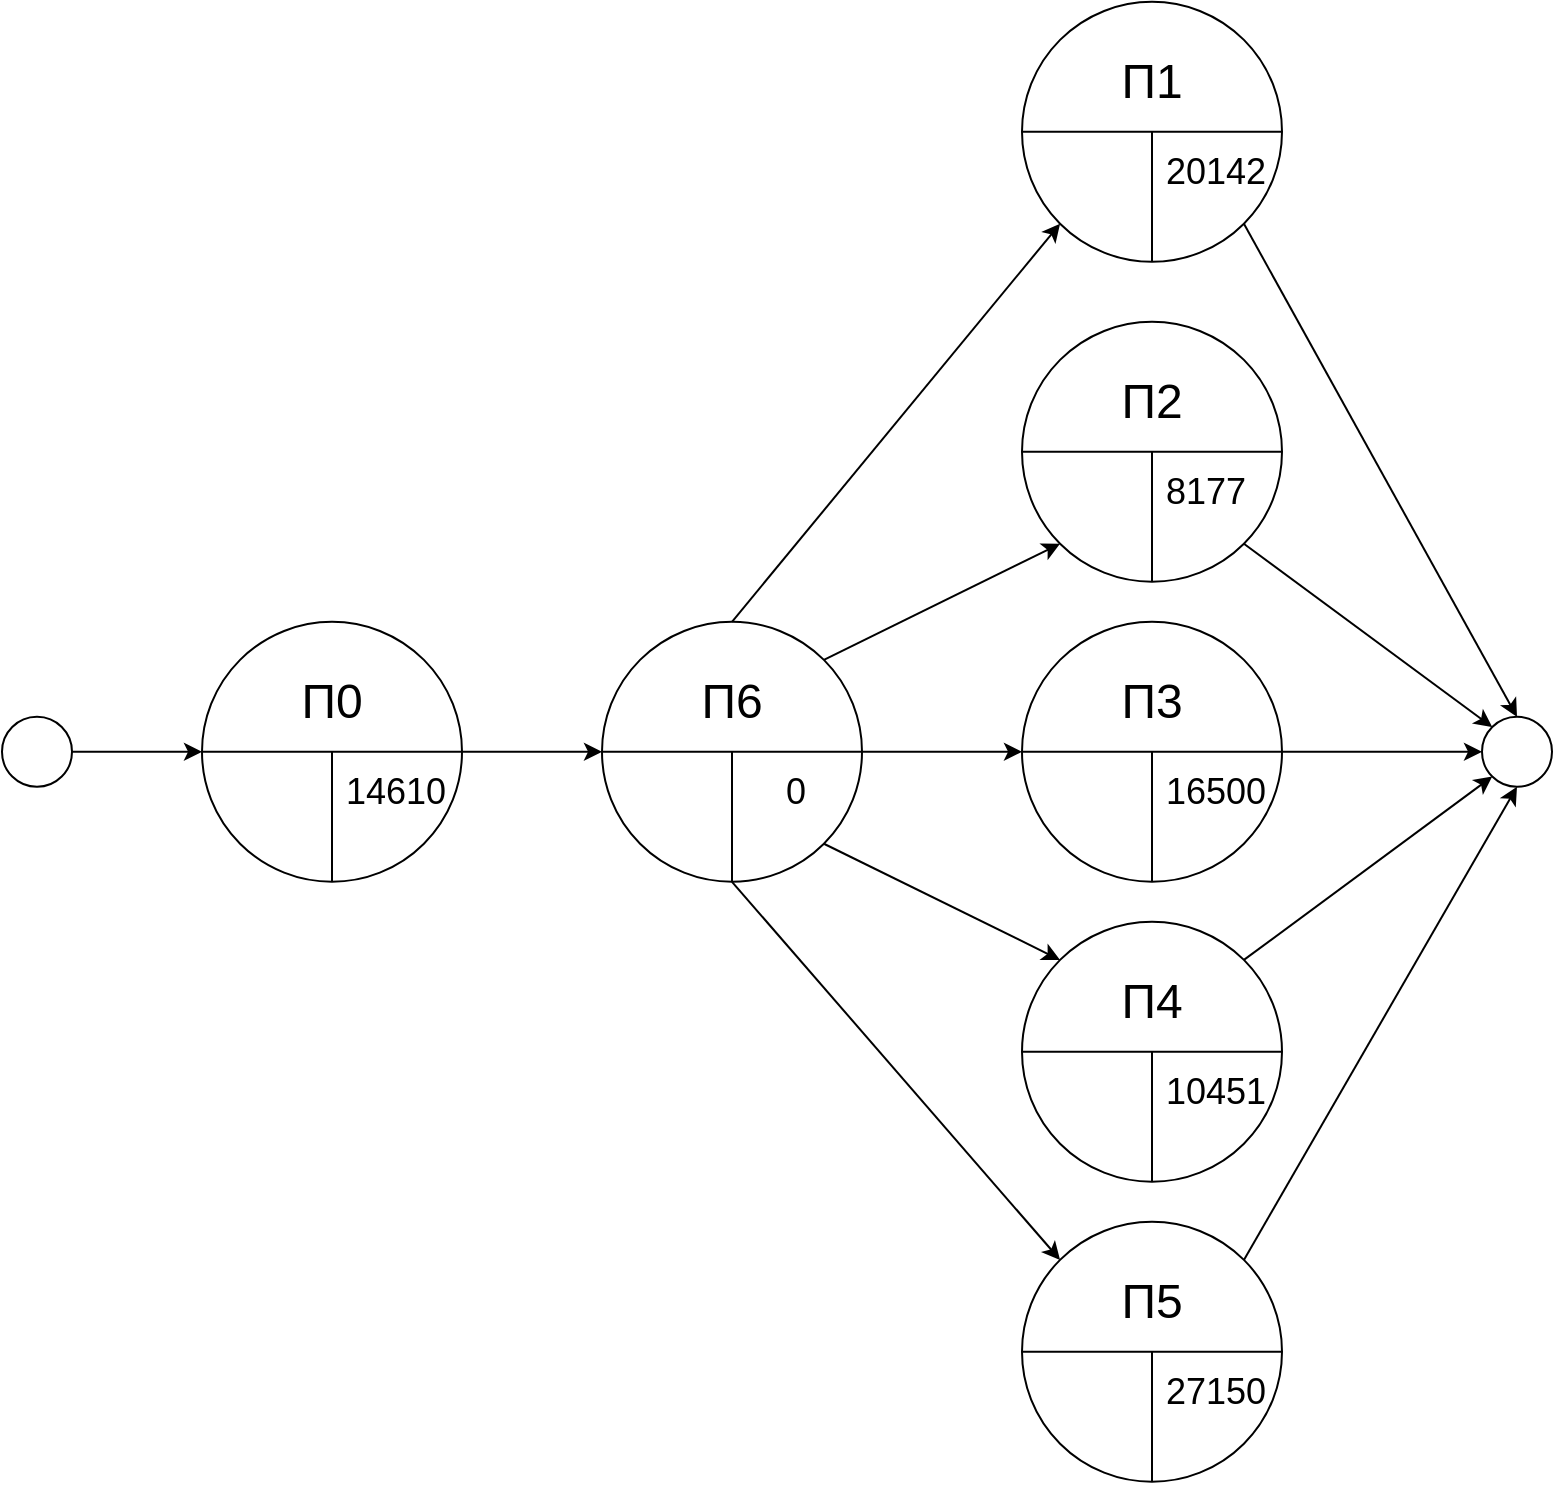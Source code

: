 <mxfile version="22.0.8" type="device">
  <diagram name="Страница — 1" id="oxzbA5n8rJRtIyU1qTe0">
    <mxGraphModel dx="1393" dy="797" grid="1" gridSize="10" guides="1" tooltips="1" connect="1" arrows="1" fold="1" page="1" pageScale="1" pageWidth="1169" pageHeight="1654" math="0" shadow="0">
      <root>
        <mxCell id="0" />
        <mxCell id="1" parent="0" />
        <mxCell id="yWR68f0oTmP50vO-MbFv-1" value="" style="ellipse;whiteSpace=wrap;html=1;aspect=fixed;" vertex="1" parent="1">
          <mxGeometry x="280" y="629.91" width="130" height="130" as="geometry" />
        </mxCell>
        <mxCell id="yWR68f0oTmP50vO-MbFv-2" value="" style="endArrow=none;html=1;rounded=0;exitX=0;exitY=0.5;exitDx=0;exitDy=0;entryX=1;entryY=0.5;entryDx=0;entryDy=0;" edge="1" parent="1" source="yWR68f0oTmP50vO-MbFv-1" target="yWR68f0oTmP50vO-MbFv-1">
          <mxGeometry width="50" height="50" relative="1" as="geometry">
            <mxPoint x="370" y="739.91" as="sourcePoint" />
            <mxPoint x="420" y="689.91" as="targetPoint" />
          </mxGeometry>
        </mxCell>
        <mxCell id="yWR68f0oTmP50vO-MbFv-3" value="" style="endArrow=none;html=1;rounded=0;exitX=0.5;exitY=1;exitDx=0;exitDy=0;" edge="1" parent="1" source="yWR68f0oTmP50vO-MbFv-1">
          <mxGeometry width="50" height="50" relative="1" as="geometry">
            <mxPoint x="370" y="739.91" as="sourcePoint" />
            <mxPoint x="345" y="694.91" as="targetPoint" />
          </mxGeometry>
        </mxCell>
        <mxCell id="yWR68f0oTmP50vO-MbFv-4" value="&lt;span style=&quot;font-size: 24px;&quot;&gt;П0&lt;/span&gt;" style="text;html=1;strokeColor=none;fillColor=none;align=center;verticalAlign=middle;whiteSpace=wrap;rounded=0;" vertex="1" parent="1">
          <mxGeometry x="300" y="649.91" width="90" height="40" as="geometry" />
        </mxCell>
        <mxCell id="yWR68f0oTmP50vO-MbFv-6" value="" style="ellipse;whiteSpace=wrap;html=1;aspect=fixed;" vertex="1" parent="1">
          <mxGeometry x="480" y="629.91" width="130" height="130" as="geometry" />
        </mxCell>
        <mxCell id="yWR68f0oTmP50vO-MbFv-7" value="" style="endArrow=none;html=1;rounded=0;exitX=0;exitY=0.5;exitDx=0;exitDy=0;entryX=1;entryY=0.5;entryDx=0;entryDy=0;" edge="1" parent="1" source="yWR68f0oTmP50vO-MbFv-6" target="yWR68f0oTmP50vO-MbFv-6">
          <mxGeometry width="50" height="50" relative="1" as="geometry">
            <mxPoint x="570" y="739.91" as="sourcePoint" />
            <mxPoint x="620" y="689.91" as="targetPoint" />
          </mxGeometry>
        </mxCell>
        <mxCell id="yWR68f0oTmP50vO-MbFv-8" value="" style="endArrow=none;html=1;rounded=0;exitX=0.5;exitY=1;exitDx=0;exitDy=0;" edge="1" parent="1" source="yWR68f0oTmP50vO-MbFv-6">
          <mxGeometry width="50" height="50" relative="1" as="geometry">
            <mxPoint x="570" y="739.91" as="sourcePoint" />
            <mxPoint x="545" y="694.91" as="targetPoint" />
          </mxGeometry>
        </mxCell>
        <mxCell id="yWR68f0oTmP50vO-MbFv-9" value="&lt;span style=&quot;font-size: 24px;&quot;&gt;П6&lt;/span&gt;" style="text;html=1;strokeColor=none;fillColor=none;align=center;verticalAlign=middle;whiteSpace=wrap;rounded=0;" vertex="1" parent="1">
          <mxGeometry x="500" y="649.91" width="90" height="40" as="geometry" />
        </mxCell>
        <mxCell id="yWR68f0oTmP50vO-MbFv-10" value="" style="endArrow=classic;html=1;rounded=0;exitX=1;exitY=0.5;exitDx=0;exitDy=0;entryX=0;entryY=0.5;entryDx=0;entryDy=0;" edge="1" parent="1" source="yWR68f0oTmP50vO-MbFv-1" target="yWR68f0oTmP50vO-MbFv-6">
          <mxGeometry width="50" height="50" relative="1" as="geometry">
            <mxPoint x="560" y="729.91" as="sourcePoint" />
            <mxPoint x="610" y="679.91" as="targetPoint" />
          </mxGeometry>
        </mxCell>
        <mxCell id="yWR68f0oTmP50vO-MbFv-11" value="" style="ellipse;whiteSpace=wrap;html=1;aspect=fixed;" vertex="1" parent="1">
          <mxGeometry x="180" y="677.41" width="35" height="35" as="geometry" />
        </mxCell>
        <mxCell id="yWR68f0oTmP50vO-MbFv-12" value="" style="endArrow=classic;html=1;rounded=0;exitX=1;exitY=0.5;exitDx=0;exitDy=0;entryX=0;entryY=0.5;entryDx=0;entryDy=0;" edge="1" parent="1" source="yWR68f0oTmP50vO-MbFv-11" target="yWR68f0oTmP50vO-MbFv-1">
          <mxGeometry width="50" height="50" relative="1" as="geometry">
            <mxPoint x="210" y="699.91" as="sourcePoint" />
            <mxPoint x="260" y="649.91" as="targetPoint" />
          </mxGeometry>
        </mxCell>
        <mxCell id="yWR68f0oTmP50vO-MbFv-13" value="" style="ellipse;whiteSpace=wrap;html=1;aspect=fixed;" vertex="1" parent="1">
          <mxGeometry x="690" y="629.91" width="130" height="130" as="geometry" />
        </mxCell>
        <mxCell id="yWR68f0oTmP50vO-MbFv-14" value="" style="endArrow=none;html=1;rounded=0;exitX=0;exitY=0.5;exitDx=0;exitDy=0;entryX=1;entryY=0.5;entryDx=0;entryDy=0;" edge="1" parent="1" source="yWR68f0oTmP50vO-MbFv-13" target="yWR68f0oTmP50vO-MbFv-13">
          <mxGeometry width="50" height="50" relative="1" as="geometry">
            <mxPoint x="780" y="739.91" as="sourcePoint" />
            <mxPoint x="830" y="689.91" as="targetPoint" />
          </mxGeometry>
        </mxCell>
        <mxCell id="yWR68f0oTmP50vO-MbFv-15" value="" style="endArrow=none;html=1;rounded=0;exitX=0.5;exitY=1;exitDx=0;exitDy=0;" edge="1" parent="1" source="yWR68f0oTmP50vO-MbFv-13">
          <mxGeometry width="50" height="50" relative="1" as="geometry">
            <mxPoint x="780" y="739.91" as="sourcePoint" />
            <mxPoint x="755" y="694.91" as="targetPoint" />
          </mxGeometry>
        </mxCell>
        <mxCell id="yWR68f0oTmP50vO-MbFv-16" value="&lt;span style=&quot;font-size: 24px;&quot;&gt;П3&lt;/span&gt;" style="text;html=1;strokeColor=none;fillColor=none;align=center;verticalAlign=middle;whiteSpace=wrap;rounded=0;" vertex="1" parent="1">
          <mxGeometry x="710" y="649.91" width="90" height="40" as="geometry" />
        </mxCell>
        <mxCell id="yWR68f0oTmP50vO-MbFv-17" value="" style="ellipse;whiteSpace=wrap;html=1;aspect=fixed;" vertex="1" parent="1">
          <mxGeometry x="690" y="479.91" width="130" height="130" as="geometry" />
        </mxCell>
        <mxCell id="yWR68f0oTmP50vO-MbFv-18" value="" style="endArrow=none;html=1;rounded=0;exitX=0;exitY=0.5;exitDx=0;exitDy=0;entryX=1;entryY=0.5;entryDx=0;entryDy=0;" edge="1" parent="1" source="yWR68f0oTmP50vO-MbFv-17" target="yWR68f0oTmP50vO-MbFv-17">
          <mxGeometry width="50" height="50" relative="1" as="geometry">
            <mxPoint x="780" y="589.91" as="sourcePoint" />
            <mxPoint x="830" y="539.91" as="targetPoint" />
          </mxGeometry>
        </mxCell>
        <mxCell id="yWR68f0oTmP50vO-MbFv-19" value="" style="endArrow=none;html=1;rounded=0;exitX=0.5;exitY=1;exitDx=0;exitDy=0;" edge="1" parent="1" source="yWR68f0oTmP50vO-MbFv-17">
          <mxGeometry width="50" height="50" relative="1" as="geometry">
            <mxPoint x="780" y="589.91" as="sourcePoint" />
            <mxPoint x="755" y="544.91" as="targetPoint" />
          </mxGeometry>
        </mxCell>
        <mxCell id="yWR68f0oTmP50vO-MbFv-20" value="&lt;span style=&quot;font-size: 24px;&quot;&gt;П2&lt;/span&gt;" style="text;html=1;strokeColor=none;fillColor=none;align=center;verticalAlign=middle;whiteSpace=wrap;rounded=0;" vertex="1" parent="1">
          <mxGeometry x="710" y="499.91" width="90" height="40" as="geometry" />
        </mxCell>
        <mxCell id="yWR68f0oTmP50vO-MbFv-21" value="" style="ellipse;whiteSpace=wrap;html=1;aspect=fixed;" vertex="1" parent="1">
          <mxGeometry x="690" y="319.91" width="130" height="130" as="geometry" />
        </mxCell>
        <mxCell id="yWR68f0oTmP50vO-MbFv-22" value="" style="endArrow=none;html=1;rounded=0;exitX=0;exitY=0.5;exitDx=0;exitDy=0;entryX=1;entryY=0.5;entryDx=0;entryDy=0;" edge="1" parent="1" source="yWR68f0oTmP50vO-MbFv-21" target="yWR68f0oTmP50vO-MbFv-21">
          <mxGeometry width="50" height="50" relative="1" as="geometry">
            <mxPoint x="780" y="429.91" as="sourcePoint" />
            <mxPoint x="830" y="379.91" as="targetPoint" />
          </mxGeometry>
        </mxCell>
        <mxCell id="yWR68f0oTmP50vO-MbFv-23" value="" style="endArrow=none;html=1;rounded=0;exitX=0.5;exitY=1;exitDx=0;exitDy=0;" edge="1" parent="1" source="yWR68f0oTmP50vO-MbFv-21">
          <mxGeometry width="50" height="50" relative="1" as="geometry">
            <mxPoint x="780" y="429.91" as="sourcePoint" />
            <mxPoint x="755" y="384.91" as="targetPoint" />
          </mxGeometry>
        </mxCell>
        <mxCell id="yWR68f0oTmP50vO-MbFv-24" value="&lt;span style=&quot;font-size: 24px;&quot;&gt;П1&lt;/span&gt;" style="text;html=1;strokeColor=none;fillColor=none;align=center;verticalAlign=middle;whiteSpace=wrap;rounded=0;" vertex="1" parent="1">
          <mxGeometry x="710" y="339.91" width="90" height="40" as="geometry" />
        </mxCell>
        <mxCell id="yWR68f0oTmP50vO-MbFv-25" value="" style="endArrow=classic;html=1;rounded=0;exitX=0.5;exitY=0;exitDx=0;exitDy=0;entryX=0;entryY=1;entryDx=0;entryDy=0;" edge="1" parent="1" source="yWR68f0oTmP50vO-MbFv-6" target="yWR68f0oTmP50vO-MbFv-21">
          <mxGeometry width="50" height="50" relative="1" as="geometry">
            <mxPoint x="630" y="529.91" as="sourcePoint" />
            <mxPoint x="680" y="479.91" as="targetPoint" />
          </mxGeometry>
        </mxCell>
        <mxCell id="yWR68f0oTmP50vO-MbFv-26" value="" style="endArrow=classic;html=1;rounded=0;exitX=1;exitY=0;exitDx=0;exitDy=0;entryX=0;entryY=1;entryDx=0;entryDy=0;" edge="1" parent="1" source="yWR68f0oTmP50vO-MbFv-6" target="yWR68f0oTmP50vO-MbFv-17">
          <mxGeometry width="50" height="50" relative="1" as="geometry">
            <mxPoint x="630" y="529.91" as="sourcePoint" />
            <mxPoint x="680" y="479.91" as="targetPoint" />
          </mxGeometry>
        </mxCell>
        <mxCell id="yWR68f0oTmP50vO-MbFv-27" value="" style="endArrow=classic;html=1;rounded=0;exitX=1;exitY=0.5;exitDx=0;exitDy=0;entryX=0;entryY=0.5;entryDx=0;entryDy=0;" edge="1" parent="1" source="yWR68f0oTmP50vO-MbFv-6" target="yWR68f0oTmP50vO-MbFv-13">
          <mxGeometry width="50" height="50" relative="1" as="geometry">
            <mxPoint x="630" y="739.91" as="sourcePoint" />
            <mxPoint x="680" y="689.91" as="targetPoint" />
          </mxGeometry>
        </mxCell>
        <mxCell id="yWR68f0oTmP50vO-MbFv-28" value="" style="ellipse;whiteSpace=wrap;html=1;aspect=fixed;" vertex="1" parent="1">
          <mxGeometry x="920" y="677.41" width="35" height="35" as="geometry" />
        </mxCell>
        <mxCell id="yWR68f0oTmP50vO-MbFv-29" value="" style="endArrow=classic;html=1;rounded=0;exitX=1;exitY=1;exitDx=0;exitDy=0;entryX=0;entryY=0;entryDx=0;entryDy=0;" edge="1" parent="1" source="yWR68f0oTmP50vO-MbFv-17" target="yWR68f0oTmP50vO-MbFv-28">
          <mxGeometry width="50" height="50" relative="1" as="geometry">
            <mxPoint x="670" y="569.91" as="sourcePoint" />
            <mxPoint x="720" y="519.91" as="targetPoint" />
          </mxGeometry>
        </mxCell>
        <mxCell id="yWR68f0oTmP50vO-MbFv-30" value="" style="endArrow=classic;html=1;rounded=0;exitX=1;exitY=1;exitDx=0;exitDy=0;entryX=0.5;entryY=0;entryDx=0;entryDy=0;" edge="1" parent="1" source="yWR68f0oTmP50vO-MbFv-21" target="yWR68f0oTmP50vO-MbFv-28">
          <mxGeometry width="50" height="50" relative="1" as="geometry">
            <mxPoint x="670" y="569.91" as="sourcePoint" />
            <mxPoint x="720" y="519.91" as="targetPoint" />
          </mxGeometry>
        </mxCell>
        <mxCell id="yWR68f0oTmP50vO-MbFv-31" value="" style="endArrow=classic;html=1;rounded=0;exitX=1;exitY=0.5;exitDx=0;exitDy=0;entryX=0;entryY=0.5;entryDx=0;entryDy=0;" edge="1" parent="1" source="yWR68f0oTmP50vO-MbFv-13" target="yWR68f0oTmP50vO-MbFv-28">
          <mxGeometry width="50" height="50" relative="1" as="geometry">
            <mxPoint x="670" y="669.91" as="sourcePoint" />
            <mxPoint x="720" y="619.91" as="targetPoint" />
          </mxGeometry>
        </mxCell>
        <mxCell id="yWR68f0oTmP50vO-MbFv-32" value="" style="ellipse;whiteSpace=wrap;html=1;aspect=fixed;" vertex="1" parent="1">
          <mxGeometry x="690" y="779.91" width="130" height="130" as="geometry" />
        </mxCell>
        <mxCell id="yWR68f0oTmP50vO-MbFv-33" value="" style="endArrow=none;html=1;rounded=0;exitX=0;exitY=0.5;exitDx=0;exitDy=0;entryX=1;entryY=0.5;entryDx=0;entryDy=0;" edge="1" parent="1" source="yWR68f0oTmP50vO-MbFv-32" target="yWR68f0oTmP50vO-MbFv-32">
          <mxGeometry width="50" height="50" relative="1" as="geometry">
            <mxPoint x="780" y="889.91" as="sourcePoint" />
            <mxPoint x="830" y="839.91" as="targetPoint" />
          </mxGeometry>
        </mxCell>
        <mxCell id="yWR68f0oTmP50vO-MbFv-34" value="" style="endArrow=none;html=1;rounded=0;exitX=0.5;exitY=1;exitDx=0;exitDy=0;" edge="1" parent="1" source="yWR68f0oTmP50vO-MbFv-32">
          <mxGeometry width="50" height="50" relative="1" as="geometry">
            <mxPoint x="780" y="889.91" as="sourcePoint" />
            <mxPoint x="755" y="844.91" as="targetPoint" />
          </mxGeometry>
        </mxCell>
        <mxCell id="yWR68f0oTmP50vO-MbFv-35" value="&lt;span style=&quot;font-size: 24px;&quot;&gt;П4&lt;/span&gt;" style="text;html=1;strokeColor=none;fillColor=none;align=center;verticalAlign=middle;whiteSpace=wrap;rounded=0;" vertex="1" parent="1">
          <mxGeometry x="710" y="799.91" width="90" height="40" as="geometry" />
        </mxCell>
        <mxCell id="yWR68f0oTmP50vO-MbFv-36" value="" style="endArrow=classic;html=1;rounded=0;exitX=1;exitY=1;exitDx=0;exitDy=0;entryX=0;entryY=0;entryDx=0;entryDy=0;" edge="1" parent="1" source="yWR68f0oTmP50vO-MbFv-6" target="yWR68f0oTmP50vO-MbFv-32">
          <mxGeometry width="50" height="50" relative="1" as="geometry">
            <mxPoint x="670" y="769.91" as="sourcePoint" />
            <mxPoint x="720" y="719.91" as="targetPoint" />
          </mxGeometry>
        </mxCell>
        <mxCell id="yWR68f0oTmP50vO-MbFv-37" value="" style="endArrow=classic;html=1;rounded=0;exitX=1;exitY=0;exitDx=0;exitDy=0;entryX=0;entryY=1;entryDx=0;entryDy=0;" edge="1" parent="1" source="yWR68f0oTmP50vO-MbFv-32" target="yWR68f0oTmP50vO-MbFv-28">
          <mxGeometry width="50" height="50" relative="1" as="geometry">
            <mxPoint x="670" y="769.91" as="sourcePoint" />
            <mxPoint x="720" y="719.91" as="targetPoint" />
          </mxGeometry>
        </mxCell>
        <mxCell id="yWR68f0oTmP50vO-MbFv-38" value="" style="ellipse;whiteSpace=wrap;html=1;aspect=fixed;" vertex="1" parent="1">
          <mxGeometry x="690" y="929.91" width="130" height="130" as="geometry" />
        </mxCell>
        <mxCell id="yWR68f0oTmP50vO-MbFv-39" value="" style="endArrow=none;html=1;rounded=0;exitX=0;exitY=0.5;exitDx=0;exitDy=0;entryX=1;entryY=0.5;entryDx=0;entryDy=0;" edge="1" parent="1" source="yWR68f0oTmP50vO-MbFv-38" target="yWR68f0oTmP50vO-MbFv-38">
          <mxGeometry width="50" height="50" relative="1" as="geometry">
            <mxPoint x="780" y="1039.91" as="sourcePoint" />
            <mxPoint x="830" y="989.91" as="targetPoint" />
          </mxGeometry>
        </mxCell>
        <mxCell id="yWR68f0oTmP50vO-MbFv-40" value="" style="endArrow=none;html=1;rounded=0;exitX=0.5;exitY=1;exitDx=0;exitDy=0;" edge="1" parent="1" source="yWR68f0oTmP50vO-MbFv-38">
          <mxGeometry width="50" height="50" relative="1" as="geometry">
            <mxPoint x="780" y="1039.91" as="sourcePoint" />
            <mxPoint x="755" y="994.91" as="targetPoint" />
          </mxGeometry>
        </mxCell>
        <mxCell id="yWR68f0oTmP50vO-MbFv-41" value="&lt;span style=&quot;font-size: 24px;&quot;&gt;П5&lt;/span&gt;" style="text;html=1;strokeColor=none;fillColor=none;align=center;verticalAlign=middle;whiteSpace=wrap;rounded=0;" vertex="1" parent="1">
          <mxGeometry x="710" y="949.91" width="90" height="40" as="geometry" />
        </mxCell>
        <mxCell id="yWR68f0oTmP50vO-MbFv-42" value="" style="endArrow=classic;html=1;rounded=0;exitX=0.5;exitY=1;exitDx=0;exitDy=0;entryX=0;entryY=0;entryDx=0;entryDy=0;" edge="1" parent="1" source="yWR68f0oTmP50vO-MbFv-6" target="yWR68f0oTmP50vO-MbFv-38">
          <mxGeometry width="50" height="50" relative="1" as="geometry">
            <mxPoint x="700" y="939.91" as="sourcePoint" />
            <mxPoint x="750" y="889.91" as="targetPoint" />
          </mxGeometry>
        </mxCell>
        <mxCell id="yWR68f0oTmP50vO-MbFv-43" value="" style="endArrow=classic;html=1;rounded=0;exitX=1;exitY=0;exitDx=0;exitDy=0;entryX=0.5;entryY=1;entryDx=0;entryDy=0;" edge="1" parent="1" source="yWR68f0oTmP50vO-MbFv-38" target="yWR68f0oTmP50vO-MbFv-28">
          <mxGeometry width="50" height="50" relative="1" as="geometry">
            <mxPoint x="700" y="839.91" as="sourcePoint" />
            <mxPoint x="750" y="789.91" as="targetPoint" />
          </mxGeometry>
        </mxCell>
        <mxCell id="yWR68f0oTmP50vO-MbFv-44" value="&lt;font style=&quot;font-size: 18px;&quot;&gt;20142&lt;br&gt;&lt;/font&gt;" style="text;html=1;strokeColor=none;fillColor=none;align=left;verticalAlign=middle;whiteSpace=wrap;rounded=0;" vertex="1" parent="1">
          <mxGeometry x="760" y="390" width="60" height="30" as="geometry" />
        </mxCell>
        <mxCell id="yWR68f0oTmP50vO-MbFv-45" value="&lt;font style=&quot;font-size: 18px;&quot;&gt;8177&lt;br&gt;&lt;/font&gt;" style="text;html=1;strokeColor=none;fillColor=none;align=left;verticalAlign=middle;whiteSpace=wrap;rounded=0;" vertex="1" parent="1">
          <mxGeometry x="760" y="550" width="60" height="30" as="geometry" />
        </mxCell>
        <mxCell id="yWR68f0oTmP50vO-MbFv-46" value="&lt;font style=&quot;font-size: 18px;&quot;&gt;16500&lt;br&gt;&lt;/font&gt;" style="text;html=1;strokeColor=none;fillColor=none;align=left;verticalAlign=middle;whiteSpace=wrap;rounded=0;" vertex="1" parent="1">
          <mxGeometry x="760" y="700" width="60" height="30" as="geometry" />
        </mxCell>
        <mxCell id="yWR68f0oTmP50vO-MbFv-47" value="&lt;font style=&quot;font-size: 18px;&quot;&gt;10451&lt;br&gt;&lt;/font&gt;" style="text;html=1;strokeColor=none;fillColor=none;align=left;verticalAlign=middle;whiteSpace=wrap;rounded=0;" vertex="1" parent="1">
          <mxGeometry x="760" y="850" width="60" height="30" as="geometry" />
        </mxCell>
        <mxCell id="yWR68f0oTmP50vO-MbFv-48" value="&lt;font style=&quot;font-size: 18px;&quot;&gt;27150&lt;br&gt;&lt;/font&gt;" style="text;html=1;strokeColor=none;fillColor=none;align=left;verticalAlign=middle;whiteSpace=wrap;rounded=0;" vertex="1" parent="1">
          <mxGeometry x="760" y="1000" width="60" height="30" as="geometry" />
        </mxCell>
        <mxCell id="yWR68f0oTmP50vO-MbFv-49" value="&lt;font style=&quot;font-size: 18px;&quot;&gt;0&lt;br&gt;&lt;/font&gt;" style="text;html=1;strokeColor=none;fillColor=none;align=left;verticalAlign=middle;whiteSpace=wrap;rounded=0;" vertex="1" parent="1">
          <mxGeometry x="570" y="700" width="60" height="30" as="geometry" />
        </mxCell>
        <mxCell id="yWR68f0oTmP50vO-MbFv-50" value="&lt;font style=&quot;font-size: 18px;&quot;&gt;14610&lt;br&gt;&lt;/font&gt;" style="text;html=1;strokeColor=none;fillColor=none;align=left;verticalAlign=middle;whiteSpace=wrap;rounded=0;" vertex="1" parent="1">
          <mxGeometry x="350" y="700" width="60" height="30" as="geometry" />
        </mxCell>
      </root>
    </mxGraphModel>
  </diagram>
</mxfile>
